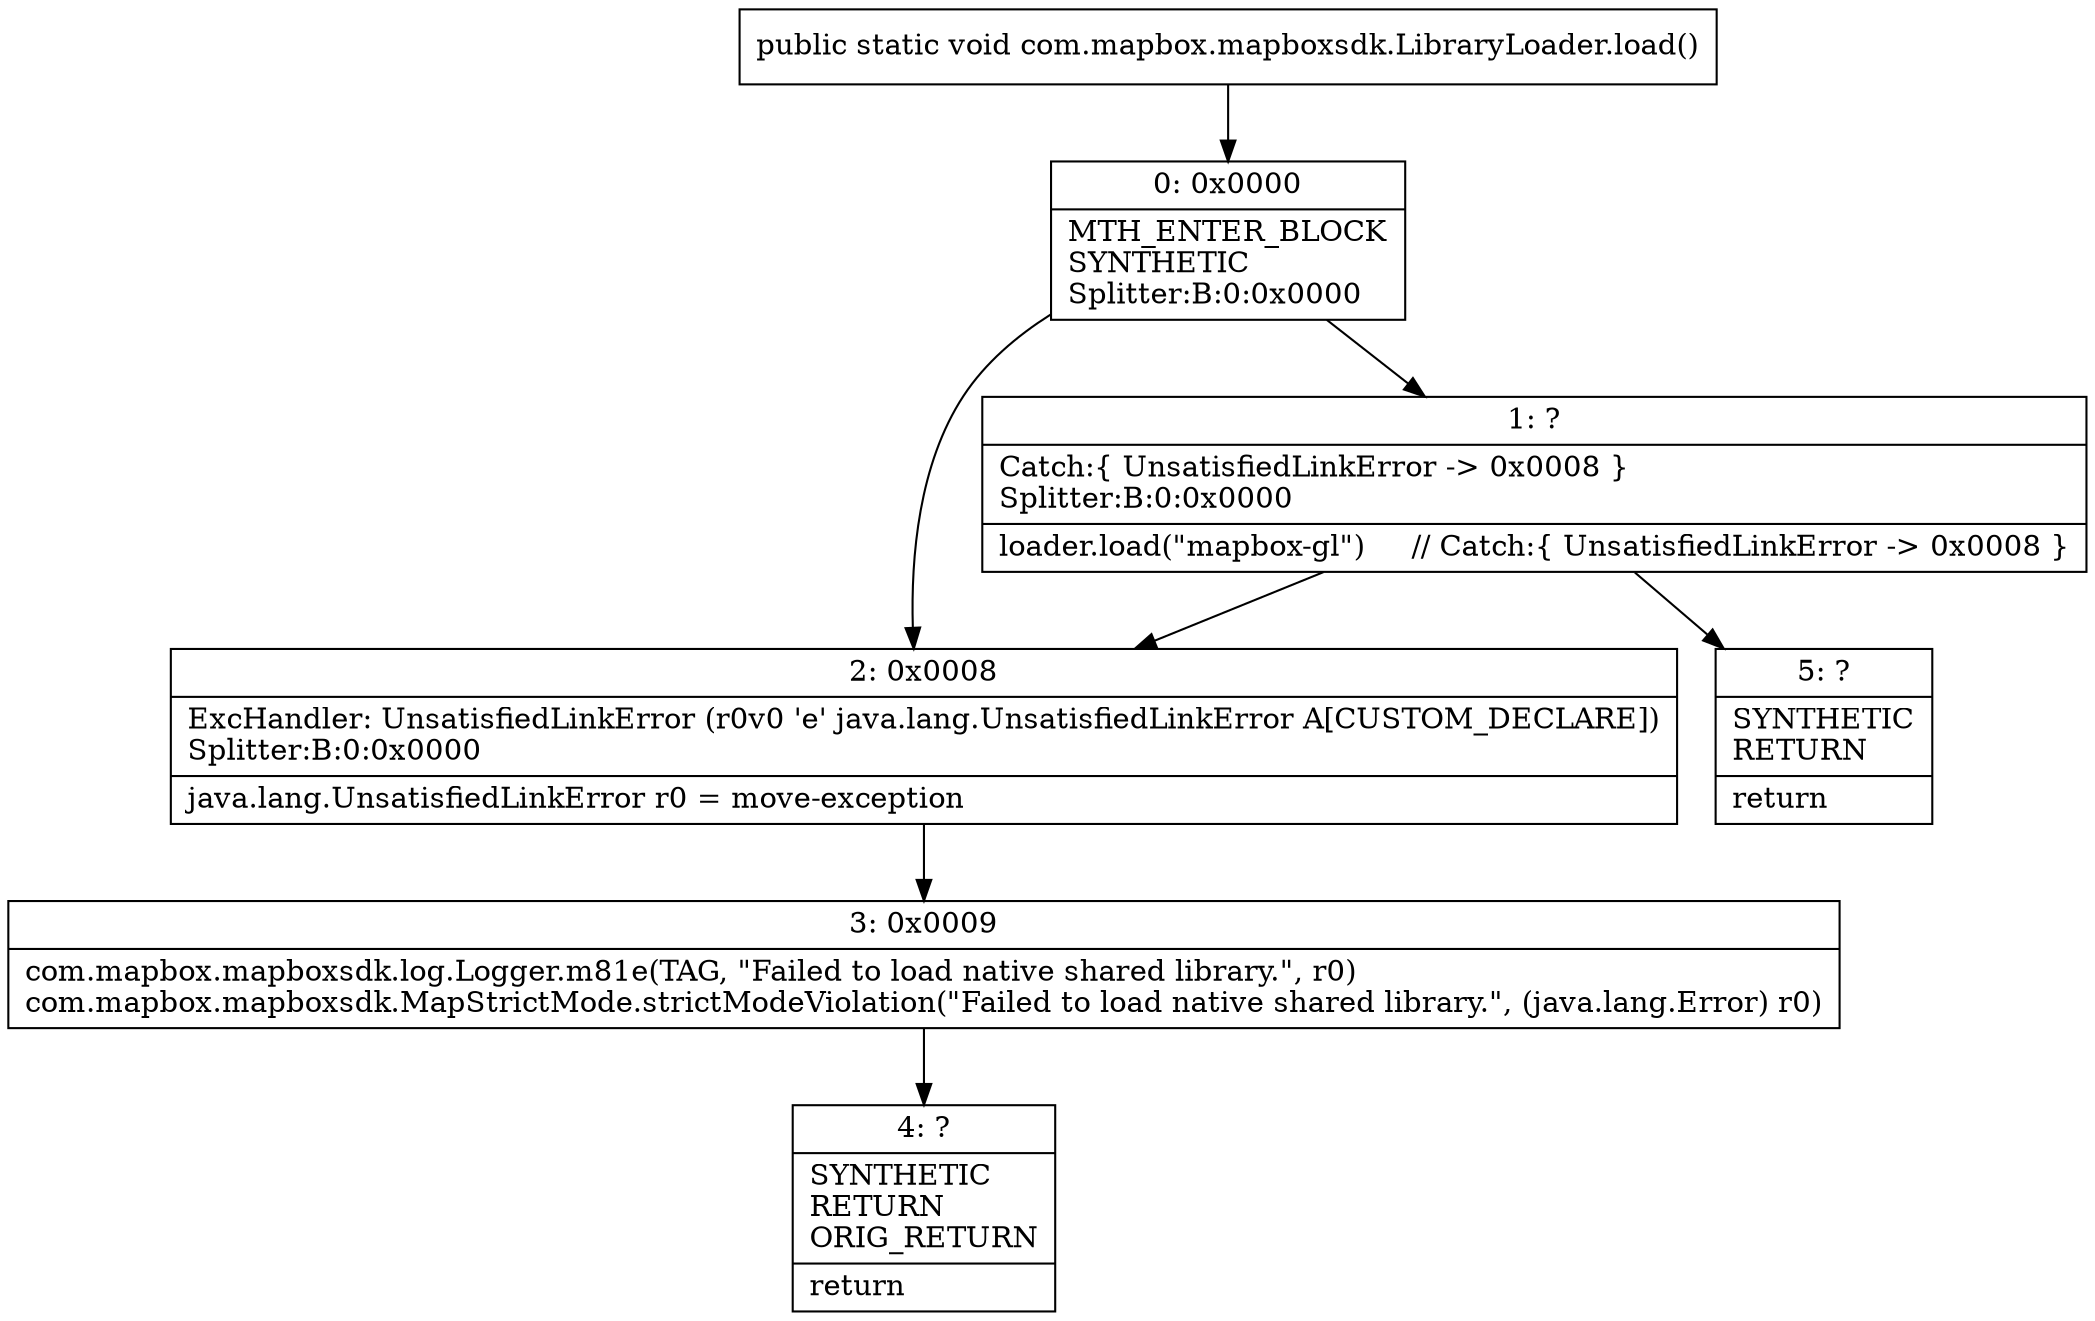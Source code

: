 digraph "CFG forcom.mapbox.mapboxsdk.LibraryLoader.load()V" {
Node_0 [shape=record,label="{0\:\ 0x0000|MTH_ENTER_BLOCK\lSYNTHETIC\lSplitter:B:0:0x0000\l}"];
Node_1 [shape=record,label="{1\:\ ?|Catch:\{ UnsatisfiedLinkError \-\> 0x0008 \}\lSplitter:B:0:0x0000\l|loader.load(\"mapbox\-gl\")     \/\/ Catch:\{ UnsatisfiedLinkError \-\> 0x0008 \}\l}"];
Node_2 [shape=record,label="{2\:\ 0x0008|ExcHandler: UnsatisfiedLinkError (r0v0 'e' java.lang.UnsatisfiedLinkError A[CUSTOM_DECLARE])\lSplitter:B:0:0x0000\l|java.lang.UnsatisfiedLinkError r0 = move\-exception\l}"];
Node_3 [shape=record,label="{3\:\ 0x0009|com.mapbox.mapboxsdk.log.Logger.m81e(TAG, \"Failed to load native shared library.\", r0)\lcom.mapbox.mapboxsdk.MapStrictMode.strictModeViolation(\"Failed to load native shared library.\", (java.lang.Error) r0)\l}"];
Node_4 [shape=record,label="{4\:\ ?|SYNTHETIC\lRETURN\lORIG_RETURN\l|return\l}"];
Node_5 [shape=record,label="{5\:\ ?|SYNTHETIC\lRETURN\l|return\l}"];
MethodNode[shape=record,label="{public static void com.mapbox.mapboxsdk.LibraryLoader.load() }"];
MethodNode -> Node_0;
Node_0 -> Node_1;
Node_0 -> Node_2;
Node_1 -> Node_2;
Node_1 -> Node_5;
Node_2 -> Node_3;
Node_3 -> Node_4;
}

